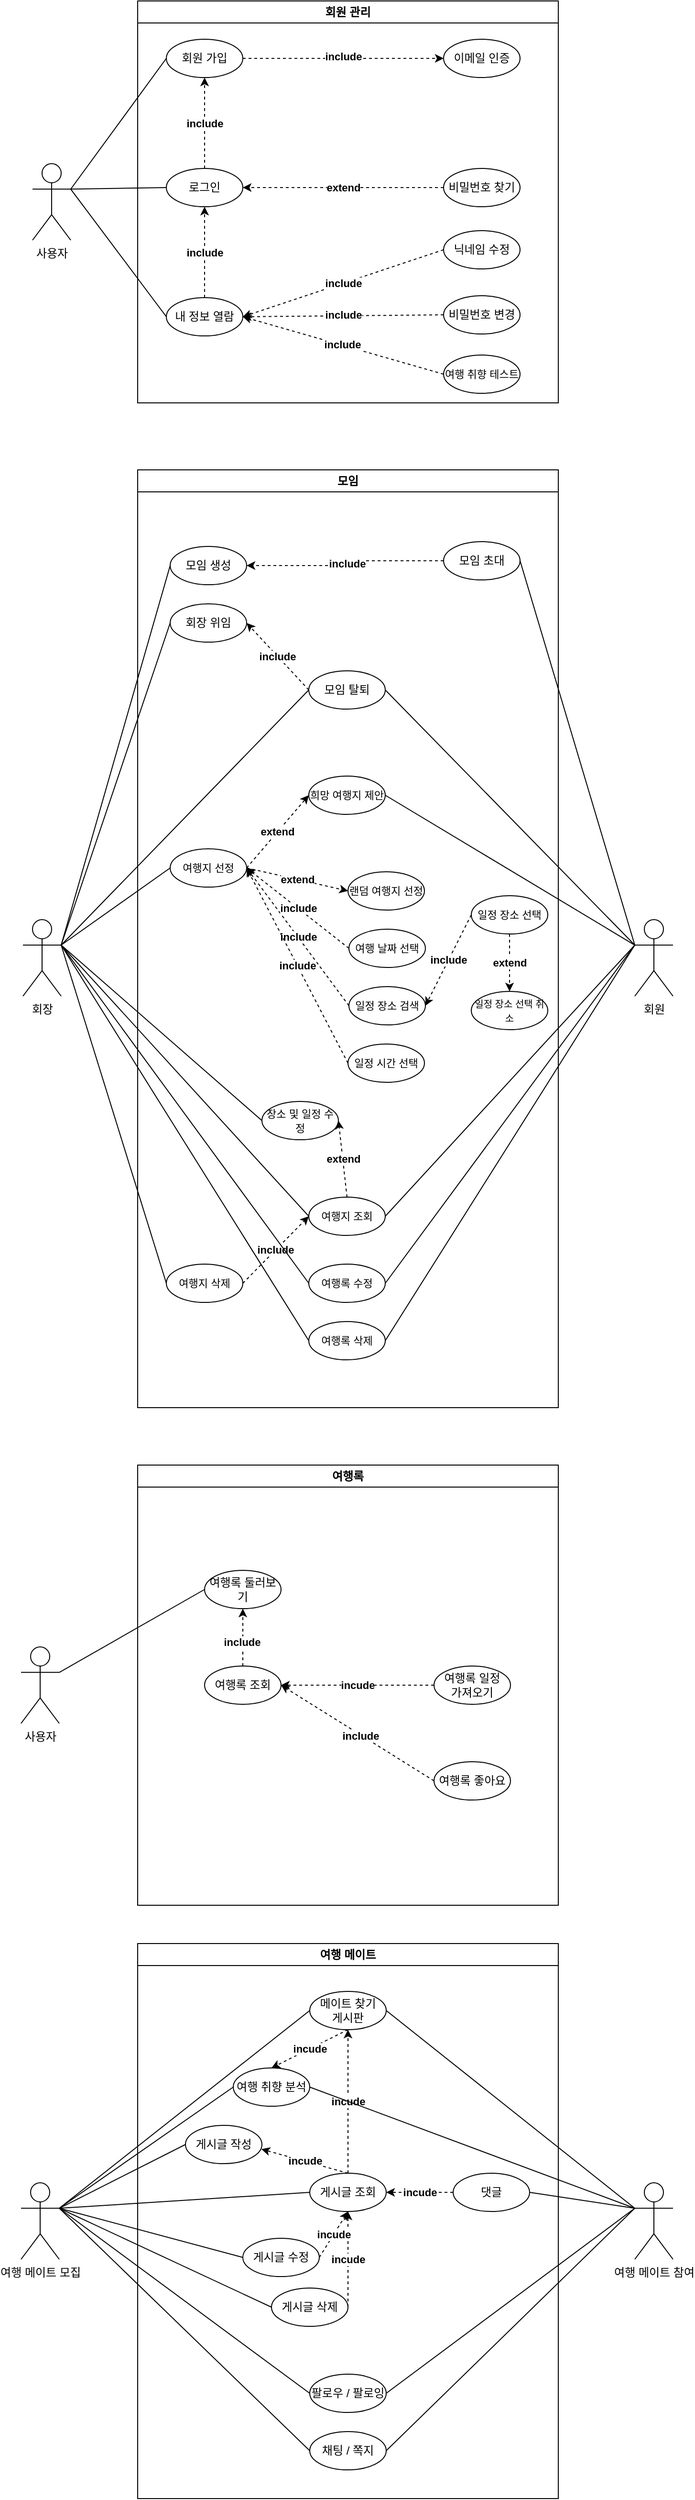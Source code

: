 <mxfile version="26.0.8">
  <diagram name="페이지-1" id="kUhNcxyiBijBxZDD_5Rj">
    <mxGraphModel dx="794" dy="445" grid="0" gridSize="10" guides="1" tooltips="1" connect="1" arrows="1" fold="1" page="1" pageScale="1" pageWidth="827" pageHeight="1169" math="0" shadow="0">
      <root>
        <mxCell id="0" />
        <mxCell id="1" parent="0" />
        <mxCell id="fEDJrpbhCHbC24auMyp_-1" value="사용자" style="shape=umlActor;verticalLabelPosition=bottom;verticalAlign=top;html=1;outlineConnect=0;" parent="1" vertex="1">
          <mxGeometry x="50" y="170" width="40" height="80" as="geometry" />
        </mxCell>
        <mxCell id="fEDJrpbhCHbC24auMyp_-4" value="회원 관리" style="swimlane;whiteSpace=wrap;html=1;" parent="1" vertex="1">
          <mxGeometry x="160" width="440" height="420" as="geometry">
            <mxRectangle x="150" y="80" width="140" height="30" as="alternateBounds" />
          </mxGeometry>
        </mxCell>
        <mxCell id="fEDJrpbhCHbC24auMyp_-18" style="edgeStyle=orthogonalEdgeStyle;rounded=0;orthogonalLoop=1;jettySize=auto;html=1;entryX=0;entryY=0.5;entryDx=0;entryDy=0;strokeColor=default;dashed=1;" parent="fEDJrpbhCHbC24auMyp_-4" source="fEDJrpbhCHbC24auMyp_-5" target="fEDJrpbhCHbC24auMyp_-17" edge="1">
          <mxGeometry relative="1" as="geometry" />
        </mxCell>
        <mxCell id="fEDJrpbhCHbC24auMyp_-45" value="&lt;b&gt;include&lt;/b&gt;" style="edgeLabel;html=1;align=center;verticalAlign=middle;resizable=0;points=[];" parent="fEDJrpbhCHbC24auMyp_-18" vertex="1" connectable="0">
          <mxGeometry x="0.002" y="2" relative="1" as="geometry">
            <mxPoint as="offset" />
          </mxGeometry>
        </mxCell>
        <mxCell id="fEDJrpbhCHbC24auMyp_-5" value="회원 가입" style="ellipse;whiteSpace=wrap;html=1;" parent="fEDJrpbhCHbC24auMyp_-4" vertex="1">
          <mxGeometry x="30" y="40" width="80" height="40" as="geometry" />
        </mxCell>
        <mxCell id="fEDJrpbhCHbC24auMyp_-24" value="&lt;b&gt;include&lt;/b&gt;" style="edgeStyle=orthogonalEdgeStyle;rounded=0;orthogonalLoop=1;jettySize=auto;html=1;entryX=0.5;entryY=1;entryDx=0;entryDy=0;dashed=1;" parent="fEDJrpbhCHbC24auMyp_-4" source="fEDJrpbhCHbC24auMyp_-6" target="fEDJrpbhCHbC24auMyp_-5" edge="1">
          <mxGeometry relative="1" as="geometry" />
        </mxCell>
        <mxCell id="fEDJrpbhCHbC24auMyp_-6" value="로그인" style="ellipse;whiteSpace=wrap;html=1;" parent="fEDJrpbhCHbC24auMyp_-4" vertex="1">
          <mxGeometry x="30" y="175" width="80" height="40" as="geometry" />
        </mxCell>
        <mxCell id="fEDJrpbhCHbC24auMyp_-23" value="&lt;b&gt;include&lt;/b&gt;" style="edgeStyle=orthogonalEdgeStyle;rounded=0;orthogonalLoop=1;jettySize=auto;html=1;entryX=0.5;entryY=1;entryDx=0;entryDy=0;dashed=1;" parent="fEDJrpbhCHbC24auMyp_-4" source="fEDJrpbhCHbC24auMyp_-10" target="fEDJrpbhCHbC24auMyp_-6" edge="1">
          <mxGeometry relative="1" as="geometry" />
        </mxCell>
        <mxCell id="fEDJrpbhCHbC24auMyp_-10" value="내 정보 열람" style="ellipse;whiteSpace=wrap;html=1;" parent="fEDJrpbhCHbC24auMyp_-4" vertex="1">
          <mxGeometry x="30" y="310" width="80" height="40" as="geometry" />
        </mxCell>
        <mxCell id="fEDJrpbhCHbC24auMyp_-11" value="닉네임 수정" style="ellipse;whiteSpace=wrap;html=1;" parent="fEDJrpbhCHbC24auMyp_-4" vertex="1">
          <mxGeometry x="320" y="240" width="80" height="40" as="geometry" />
        </mxCell>
        <mxCell id="fEDJrpbhCHbC24auMyp_-20" style="edgeStyle=orthogonalEdgeStyle;rounded=0;orthogonalLoop=1;jettySize=auto;html=1;entryX=1;entryY=0.5;entryDx=0;entryDy=0;dashed=1;" parent="fEDJrpbhCHbC24auMyp_-4" source="fEDJrpbhCHbC24auMyp_-12" target="fEDJrpbhCHbC24auMyp_-6" edge="1">
          <mxGeometry relative="1" as="geometry" />
        </mxCell>
        <mxCell id="fEDJrpbhCHbC24auMyp_-22" value="&lt;b&gt;extend&lt;/b&gt;" style="edgeLabel;html=1;align=center;verticalAlign=middle;resizable=0;points=[];" parent="fEDJrpbhCHbC24auMyp_-20" vertex="1" connectable="0">
          <mxGeometry x="-0.13" y="1" relative="1" as="geometry">
            <mxPoint x="-14" y="-1" as="offset" />
          </mxGeometry>
        </mxCell>
        <mxCell id="fEDJrpbhCHbC24auMyp_-12" value="비밀번호 찾기" style="ellipse;whiteSpace=wrap;html=1;" parent="fEDJrpbhCHbC24auMyp_-4" vertex="1">
          <mxGeometry x="320" y="175" width="80" height="40" as="geometry" />
        </mxCell>
        <mxCell id="fEDJrpbhCHbC24auMyp_-13" value="비밀번호 변경" style="ellipse;whiteSpace=wrap;html=1;" parent="fEDJrpbhCHbC24auMyp_-4" vertex="1">
          <mxGeometry x="320" y="308" width="80" height="40" as="geometry" />
        </mxCell>
        <mxCell id="fEDJrpbhCHbC24auMyp_-14" value="&lt;font style=&quot;font-size: 11px;&quot;&gt;여행 취향 테스트&lt;/font&gt;" style="ellipse;whiteSpace=wrap;html=1;" parent="fEDJrpbhCHbC24auMyp_-4" vertex="1">
          <mxGeometry x="320" y="370" width="80" height="40" as="geometry" />
        </mxCell>
        <mxCell id="fEDJrpbhCHbC24auMyp_-17" value="이메일 인증" style="ellipse;whiteSpace=wrap;html=1;" parent="fEDJrpbhCHbC24auMyp_-4" vertex="1">
          <mxGeometry x="320" y="40" width="80" height="40" as="geometry" />
        </mxCell>
        <mxCell id="fEDJrpbhCHbC24auMyp_-38" value="&lt;b&gt;include&lt;/b&gt;" style="endArrow=classic;html=1;rounded=0;exitX=0;exitY=0.5;exitDx=0;exitDy=0;entryX=1;entryY=0.5;entryDx=0;entryDy=0;dashed=1;" parent="fEDJrpbhCHbC24auMyp_-4" source="fEDJrpbhCHbC24auMyp_-11" target="fEDJrpbhCHbC24auMyp_-10" edge="1">
          <mxGeometry width="50" height="50" relative="1" as="geometry">
            <mxPoint x="140" y="280" as="sourcePoint" />
            <mxPoint x="190" y="230" as="targetPoint" />
          </mxGeometry>
        </mxCell>
        <mxCell id="fEDJrpbhCHbC24auMyp_-40" value="" style="endArrow=classic;html=1;rounded=0;exitX=0;exitY=0.5;exitDx=0;exitDy=0;dashed=1;entryX=1;entryY=0.5;entryDx=0;entryDy=0;" parent="fEDJrpbhCHbC24auMyp_-4" source="fEDJrpbhCHbC24auMyp_-14" target="fEDJrpbhCHbC24auMyp_-10" edge="1">
          <mxGeometry width="50" height="50" relative="1" as="geometry">
            <mxPoint x="340" y="338" as="sourcePoint" />
            <mxPoint x="120" y="330" as="targetPoint" />
          </mxGeometry>
        </mxCell>
        <mxCell id="fEDJrpbhCHbC24auMyp_-47" value="&lt;b&gt;include&lt;/b&gt;" style="edgeLabel;html=1;align=center;verticalAlign=middle;resizable=0;points=[];" parent="fEDJrpbhCHbC24auMyp_-40" vertex="1" connectable="0">
          <mxGeometry x="0.017" y="-1" relative="1" as="geometry">
            <mxPoint as="offset" />
          </mxGeometry>
        </mxCell>
        <mxCell id="fEDJrpbhCHbC24auMyp_-39" value="" style="endArrow=classic;html=1;rounded=0;exitX=0;exitY=0.5;exitDx=0;exitDy=0;dashed=1;entryX=1;entryY=0.5;entryDx=0;entryDy=0;" parent="fEDJrpbhCHbC24auMyp_-4" source="fEDJrpbhCHbC24auMyp_-13" target="fEDJrpbhCHbC24auMyp_-10" edge="1">
          <mxGeometry width="50" height="50" relative="1" as="geometry">
            <mxPoint x="150" y="280" as="sourcePoint" />
            <mxPoint x="120" y="330" as="targetPoint" />
          </mxGeometry>
        </mxCell>
        <mxCell id="fEDJrpbhCHbC24auMyp_-46" value="&lt;b&gt;include&lt;/b&gt;" style="edgeLabel;html=1;align=center;verticalAlign=middle;resizable=0;points=[];" parent="fEDJrpbhCHbC24auMyp_-39" vertex="1" connectable="0">
          <mxGeometry x="-0.002" y="-1" relative="1" as="geometry">
            <mxPoint as="offset" />
          </mxGeometry>
        </mxCell>
        <mxCell id="fEDJrpbhCHbC24auMyp_-31" value="" style="endArrow=none;html=1;rounded=0;exitX=1;exitY=0.333;exitDx=0;exitDy=0;exitPerimeter=0;entryX=0;entryY=0.5;entryDx=0;entryDy=0;" parent="1" source="fEDJrpbhCHbC24auMyp_-1" target="fEDJrpbhCHbC24auMyp_-5" edge="1">
          <mxGeometry width="50" height="50" relative="1" as="geometry">
            <mxPoint x="310" y="280" as="sourcePoint" />
            <mxPoint x="360" y="230" as="targetPoint" />
          </mxGeometry>
        </mxCell>
        <mxCell id="fEDJrpbhCHbC24auMyp_-32" value="" style="endArrow=none;html=1;rounded=0;exitX=1;exitY=0.333;exitDx=0;exitDy=0;exitPerimeter=0;entryX=0;entryY=0.5;entryDx=0;entryDy=0;" parent="1" source="fEDJrpbhCHbC24auMyp_-1" target="fEDJrpbhCHbC24auMyp_-6" edge="1">
          <mxGeometry width="50" height="50" relative="1" as="geometry">
            <mxPoint x="100" y="207" as="sourcePoint" />
            <mxPoint x="210" y="70" as="targetPoint" />
          </mxGeometry>
        </mxCell>
        <mxCell id="fEDJrpbhCHbC24auMyp_-33" value="" style="endArrow=none;html=1;rounded=0;exitX=1;exitY=0.333;exitDx=0;exitDy=0;exitPerimeter=0;entryX=0;entryY=0.5;entryDx=0;entryDy=0;" parent="1" source="fEDJrpbhCHbC24auMyp_-1" target="fEDJrpbhCHbC24auMyp_-10" edge="1">
          <mxGeometry width="50" height="50" relative="1" as="geometry">
            <mxPoint x="100" y="207" as="sourcePoint" />
            <mxPoint x="210" y="160" as="targetPoint" />
          </mxGeometry>
        </mxCell>
        <mxCell id="fEDJrpbhCHbC24auMyp_-65" value="회장" style="shape=umlActor;verticalLabelPosition=bottom;verticalAlign=top;html=1;outlineConnect=0;" parent="1" vertex="1">
          <mxGeometry x="40" y="960" width="40" height="80" as="geometry" />
        </mxCell>
        <mxCell id="fEDJrpbhCHbC24auMyp_-66" value="모임" style="swimlane;whiteSpace=wrap;html=1;" parent="1" vertex="1">
          <mxGeometry x="160" y="490" width="440" height="980" as="geometry">
            <mxRectangle x="150" y="80" width="140" height="30" as="alternateBounds" />
          </mxGeometry>
        </mxCell>
        <mxCell id="fEDJrpbhCHbC24auMyp_-69" value="모임 생성" style="ellipse;whiteSpace=wrap;html=1;" parent="fEDJrpbhCHbC24auMyp_-66" vertex="1">
          <mxGeometry x="34" y="80" width="80" height="40" as="geometry" />
        </mxCell>
        <mxCell id="fEDJrpbhCHbC24auMyp_-71" value="모임 탈퇴" style="ellipse;whiteSpace=wrap;html=1;" parent="fEDJrpbhCHbC24auMyp_-66" vertex="1">
          <mxGeometry x="179" y="210" width="80" height="40" as="geometry" />
        </mxCell>
        <mxCell id="fEDJrpbhCHbC24auMyp_-74" value="&lt;font style=&quot;font-size: 11px;&quot;&gt;희망 여행지 제안&lt;/font&gt;" style="ellipse;whiteSpace=wrap;html=1;" parent="fEDJrpbhCHbC24auMyp_-66" vertex="1">
          <mxGeometry x="179" y="320" width="80" height="40" as="geometry" />
        </mxCell>
        <mxCell id="fEDJrpbhCHbC24auMyp_-100" value="회장 위임" style="ellipse;whiteSpace=wrap;html=1;" parent="fEDJrpbhCHbC24auMyp_-66" vertex="1">
          <mxGeometry x="34" y="140" width="80" height="40" as="geometry" />
        </mxCell>
        <mxCell id="fEDJrpbhCHbC24auMyp_-103" value="&lt;b&gt;include&lt;/b&gt;" style="endArrow=classic;html=1;rounded=0;entryX=1;entryY=0.5;entryDx=0;entryDy=0;exitX=0;exitY=0.5;exitDx=0;exitDy=0;dashed=1;" parent="fEDJrpbhCHbC24auMyp_-66" source="fEDJrpbhCHbC24auMyp_-71" target="fEDJrpbhCHbC24auMyp_-100" edge="1">
          <mxGeometry width="50" height="50" relative="1" as="geometry">
            <mxPoint x="194" y="230" as="sourcePoint" />
            <mxPoint x="184" y="180" as="targetPoint" />
          </mxGeometry>
        </mxCell>
        <mxCell id="fEDJrpbhCHbC24auMyp_-120" value="&lt;font style=&quot;font-size: 11px;&quot;&gt;여행지 선정&lt;/font&gt;" style="ellipse;whiteSpace=wrap;html=1;" parent="fEDJrpbhCHbC24auMyp_-66" vertex="1">
          <mxGeometry x="34" y="396" width="80" height="40" as="geometry" />
        </mxCell>
        <mxCell id="fEDJrpbhCHbC24auMyp_-121" value="&lt;b&gt;extend&lt;/b&gt;" style="endArrow=classic;html=1;rounded=0;entryX=0;entryY=0.5;entryDx=0;entryDy=0;exitX=1;exitY=0.5;exitDx=0;exitDy=0;dashed=1;" parent="fEDJrpbhCHbC24auMyp_-66" source="fEDJrpbhCHbC24auMyp_-120" target="fEDJrpbhCHbC24auMyp_-74" edge="1">
          <mxGeometry width="50" height="50" relative="1" as="geometry">
            <mxPoint x="189" y="236" as="sourcePoint" />
            <mxPoint x="124" y="166" as="targetPoint" />
          </mxGeometry>
        </mxCell>
        <mxCell id="fEDJrpbhCHbC24auMyp_-123" value="&lt;span style=&quot;font-size: 11px;&quot;&gt;랜덤 여행지 선정&lt;/span&gt;" style="ellipse;whiteSpace=wrap;html=1;" parent="fEDJrpbhCHbC24auMyp_-66" vertex="1">
          <mxGeometry x="220" y="420" width="80" height="40" as="geometry" />
        </mxCell>
        <mxCell id="fEDJrpbhCHbC24auMyp_-124" value="&lt;b&gt;extend&lt;/b&gt;" style="endArrow=classic;html=1;rounded=0;entryX=0;entryY=0.5;entryDx=0;entryDy=0;exitX=1;exitY=0.5;exitDx=0;exitDy=0;dashed=1;" parent="fEDJrpbhCHbC24auMyp_-66" source="fEDJrpbhCHbC24auMyp_-120" target="fEDJrpbhCHbC24auMyp_-123" edge="1">
          <mxGeometry width="50" height="50" relative="1" as="geometry">
            <mxPoint x="124" y="426" as="sourcePoint" />
            <mxPoint x="189" y="366" as="targetPoint" />
          </mxGeometry>
        </mxCell>
        <mxCell id="fEDJrpbhCHbC24auMyp_-126" value="&lt;font style=&quot;font-size: 11px;&quot;&gt;여행 날짜 선택&lt;/font&gt;" style="ellipse;whiteSpace=wrap;html=1;" parent="fEDJrpbhCHbC24auMyp_-66" vertex="1">
          <mxGeometry x="221" y="480" width="80" height="40" as="geometry" />
        </mxCell>
        <mxCell id="fEDJrpbhCHbC24auMyp_-127" value="&lt;span style=&quot;font-size: 11px;&quot;&gt;일정 장소 선택&lt;/span&gt;" style="ellipse;whiteSpace=wrap;html=1;" parent="fEDJrpbhCHbC24auMyp_-66" vertex="1">
          <mxGeometry x="349" y="445" width="80" height="40" as="geometry" />
        </mxCell>
        <mxCell id="fEDJrpbhCHbC24auMyp_-128" value="&lt;span style=&quot;font-size: 11px;&quot;&gt;일정 장소 검색&lt;/span&gt;" style="ellipse;whiteSpace=wrap;html=1;" parent="fEDJrpbhCHbC24auMyp_-66" vertex="1">
          <mxGeometry x="221" y="540" width="80" height="40" as="geometry" />
        </mxCell>
        <mxCell id="fEDJrpbhCHbC24auMyp_-129" value="&lt;font style=&quot;font-size: 10px;&quot;&gt;일정 장소 선택 취소&lt;/font&gt;" style="ellipse;whiteSpace=wrap;html=1;" parent="fEDJrpbhCHbC24auMyp_-66" vertex="1">
          <mxGeometry x="349" y="545" width="80" height="40" as="geometry" />
        </mxCell>
        <mxCell id="fEDJrpbhCHbC24auMyp_-134" value="&lt;b&gt;include&lt;/b&gt;" style="endArrow=classic;html=1;rounded=0;exitX=0;exitY=0.5;exitDx=0;exitDy=0;dashed=1;entryX=1;entryY=0.5;entryDx=0;entryDy=0;" parent="fEDJrpbhCHbC24auMyp_-66" source="fEDJrpbhCHbC24auMyp_-128" target="fEDJrpbhCHbC24auMyp_-120" edge="1">
          <mxGeometry width="50" height="50" relative="1" as="geometry">
            <mxPoint x="231" y="510" as="sourcePoint" />
            <mxPoint x="130" y="430" as="targetPoint" />
          </mxGeometry>
        </mxCell>
        <mxCell id="fEDJrpbhCHbC24auMyp_-133" value="&lt;b&gt;include&lt;/b&gt;" style="endArrow=classic;html=1;rounded=0;exitX=0;exitY=0.5;exitDx=0;exitDy=0;dashed=1;entryX=1;entryY=0.5;entryDx=0;entryDy=0;" parent="fEDJrpbhCHbC24auMyp_-66" source="fEDJrpbhCHbC24auMyp_-126" target="fEDJrpbhCHbC24auMyp_-120" edge="1">
          <mxGeometry width="50" height="50" relative="1" as="geometry">
            <mxPoint x="189" y="240" as="sourcePoint" />
            <mxPoint x="120" y="420" as="targetPoint" />
          </mxGeometry>
        </mxCell>
        <mxCell id="fEDJrpbhCHbC24auMyp_-135" value="&lt;b&gt;include&lt;/b&gt;" style="endArrow=classic;html=1;rounded=0;exitX=0;exitY=0.5;exitDx=0;exitDy=0;dashed=1;entryX=1;entryY=0.5;entryDx=0;entryDy=0;" parent="fEDJrpbhCHbC24auMyp_-66" source="fEDJrpbhCHbC24auMyp_-127" target="fEDJrpbhCHbC24auMyp_-128" edge="1">
          <mxGeometry width="50" height="50" relative="1" as="geometry">
            <mxPoint x="231" y="510" as="sourcePoint" />
            <mxPoint x="124" y="426" as="targetPoint" />
          </mxGeometry>
        </mxCell>
        <mxCell id="fEDJrpbhCHbC24auMyp_-136" value="&lt;b&gt;extend&lt;/b&gt;" style="endArrow=classic;html=1;rounded=0;entryX=0.5;entryY=0;entryDx=0;entryDy=0;exitX=0.5;exitY=1;exitDx=0;exitDy=0;dashed=1;" parent="fEDJrpbhCHbC24auMyp_-66" source="fEDJrpbhCHbC24auMyp_-127" target="fEDJrpbhCHbC24auMyp_-129" edge="1">
          <mxGeometry width="50" height="50" relative="1" as="geometry">
            <mxPoint x="124" y="426" as="sourcePoint" />
            <mxPoint x="189" y="350" as="targetPoint" />
          </mxGeometry>
        </mxCell>
        <mxCell id="fEDJrpbhCHbC24auMyp_-137" value="&lt;span style=&quot;font-size: 11px;&quot;&gt;일정 시간 선택&lt;/span&gt;" style="ellipse;whiteSpace=wrap;html=1;" parent="fEDJrpbhCHbC24auMyp_-66" vertex="1">
          <mxGeometry x="220" y="600" width="80" height="40" as="geometry" />
        </mxCell>
        <mxCell id="fEDJrpbhCHbC24auMyp_-139" value="&lt;b&gt;include&lt;/b&gt;" style="endArrow=classic;html=1;rounded=0;exitX=0;exitY=0.5;exitDx=0;exitDy=0;dashed=1;entryX=1;entryY=0.5;entryDx=0;entryDy=0;" parent="fEDJrpbhCHbC24auMyp_-66" source="fEDJrpbhCHbC24auMyp_-137" target="fEDJrpbhCHbC24auMyp_-120" edge="1">
          <mxGeometry width="50" height="50" relative="1" as="geometry">
            <mxPoint x="231" y="570" as="sourcePoint" />
            <mxPoint x="124" y="426" as="targetPoint" />
          </mxGeometry>
        </mxCell>
        <mxCell id="fEDJrpbhCHbC24auMyp_-140" value="&lt;font style=&quot;font-size: 11px;&quot;&gt;여행지 조회&lt;/font&gt;" style="ellipse;whiteSpace=wrap;html=1;" parent="fEDJrpbhCHbC24auMyp_-66" vertex="1">
          <mxGeometry x="179" y="760" width="80" height="40" as="geometry" />
        </mxCell>
        <mxCell id="fEDJrpbhCHbC24auMyp_-143" value="&lt;font style=&quot;font-size: 11px;&quot;&gt;장소 및 일정 수정&lt;/font&gt;" style="ellipse;whiteSpace=wrap;html=1;" parent="fEDJrpbhCHbC24auMyp_-66" vertex="1">
          <mxGeometry x="130" y="660" width="80" height="40" as="geometry" />
        </mxCell>
        <mxCell id="fEDJrpbhCHbC24auMyp_-144" value="&lt;b&gt;extend&lt;/b&gt;" style="endArrow=classic;html=1;rounded=0;entryX=1;entryY=0.5;entryDx=0;entryDy=0;exitX=0.5;exitY=0;exitDx=0;exitDy=0;dashed=1;" parent="fEDJrpbhCHbC24auMyp_-66" source="fEDJrpbhCHbC24auMyp_-140" target="fEDJrpbhCHbC24auMyp_-143" edge="1">
          <mxGeometry x="-0.003" width="50" height="50" relative="1" as="geometry">
            <mxPoint x="180" y="800" as="sourcePoint" />
            <mxPoint x="180" y="860" as="targetPoint" />
            <mxPoint as="offset" />
          </mxGeometry>
        </mxCell>
        <mxCell id="fEDJrpbhCHbC24auMyp_-146" value="&lt;font style=&quot;font-size: 11px;&quot;&gt;여행록 수정&lt;/font&gt;" style="ellipse;whiteSpace=wrap;html=1;" parent="fEDJrpbhCHbC24auMyp_-66" vertex="1">
          <mxGeometry x="179" y="830" width="80" height="40" as="geometry" />
        </mxCell>
        <mxCell id="fEDJrpbhCHbC24auMyp_-147" value="&lt;font style=&quot;font-size: 11px;&quot;&gt;여행록 삭제&lt;/font&gt;" style="ellipse;whiteSpace=wrap;html=1;" parent="fEDJrpbhCHbC24auMyp_-66" vertex="1">
          <mxGeometry x="179" y="890" width="80" height="40" as="geometry" />
        </mxCell>
        <mxCell id="fEDJrpbhCHbC24auMyp_-152" value="&lt;font style=&quot;font-size: 11px;&quot;&gt;여행지 삭제&lt;/font&gt;" style="ellipse;whiteSpace=wrap;html=1;" parent="fEDJrpbhCHbC24auMyp_-66" vertex="1">
          <mxGeometry x="30" y="830" width="80" height="40" as="geometry" />
        </mxCell>
        <mxCell id="fEDJrpbhCHbC24auMyp_-154" value="&lt;b&gt;include&lt;/b&gt;" style="endArrow=classic;html=1;rounded=0;entryX=0;entryY=0.5;entryDx=0;entryDy=0;exitX=1;exitY=0.5;exitDx=0;exitDy=0;dashed=1;" parent="fEDJrpbhCHbC24auMyp_-66" source="fEDJrpbhCHbC24auMyp_-152" target="fEDJrpbhCHbC24auMyp_-140" edge="1">
          <mxGeometry x="-0.003" width="50" height="50" relative="1" as="geometry">
            <mxPoint x="229" y="770" as="sourcePoint" />
            <mxPoint x="220" y="690" as="targetPoint" />
            <mxPoint as="offset" />
          </mxGeometry>
        </mxCell>
        <mxCell id="fEDJrpbhCHbC24auMyp_-80" value="모임 초대" style="ellipse;whiteSpace=wrap;html=1;" parent="fEDJrpbhCHbC24auMyp_-66" vertex="1">
          <mxGeometry x="320" y="75" width="80" height="40" as="geometry" />
        </mxCell>
        <mxCell id="fEDJrpbhCHbC24auMyp_-67" style="edgeStyle=orthogonalEdgeStyle;rounded=0;orthogonalLoop=1;jettySize=auto;html=1;strokeColor=default;dashed=1;exitX=0;exitY=0.5;exitDx=0;exitDy=0;entryX=1;entryY=0.5;entryDx=0;entryDy=0;" parent="fEDJrpbhCHbC24auMyp_-66" source="fEDJrpbhCHbC24auMyp_-80" target="fEDJrpbhCHbC24auMyp_-69" edge="1">
          <mxGeometry relative="1" as="geometry">
            <mxPoint x="214" y="170" as="targetPoint" />
          </mxGeometry>
        </mxCell>
        <mxCell id="fEDJrpbhCHbC24auMyp_-68" value="&lt;b&gt;include&lt;/b&gt;" style="edgeLabel;html=1;align=center;verticalAlign=middle;resizable=0;points=[];" parent="fEDJrpbhCHbC24auMyp_-67" vertex="1" connectable="0">
          <mxGeometry x="0.002" y="2" relative="1" as="geometry">
            <mxPoint as="offset" />
          </mxGeometry>
        </mxCell>
        <mxCell id="fEDJrpbhCHbC24auMyp_-82" value="" style="endArrow=none;html=1;rounded=0;exitX=1;exitY=0.333;exitDx=0;exitDy=0;exitPerimeter=0;entryX=0;entryY=0.5;entryDx=0;entryDy=0;" parent="1" source="fEDJrpbhCHbC24auMyp_-65" target="fEDJrpbhCHbC24auMyp_-69" edge="1">
          <mxGeometry width="50" height="50" relative="1" as="geometry">
            <mxPoint x="310" y="770" as="sourcePoint" />
            <mxPoint x="360" y="720" as="targetPoint" />
          </mxGeometry>
        </mxCell>
        <mxCell id="fEDJrpbhCHbC24auMyp_-83" value="" style="endArrow=none;html=1;rounded=0;exitX=1;exitY=0.333;exitDx=0;exitDy=0;exitPerimeter=0;entryX=0;entryY=0.5;entryDx=0;entryDy=0;" parent="1" source="fEDJrpbhCHbC24auMyp_-65" target="fEDJrpbhCHbC24auMyp_-71" edge="1">
          <mxGeometry width="50" height="50" relative="1" as="geometry">
            <mxPoint x="100" y="697" as="sourcePoint" />
            <mxPoint x="210" y="560" as="targetPoint" />
          </mxGeometry>
        </mxCell>
        <mxCell id="fEDJrpbhCHbC24auMyp_-92" value="회원" style="shape=umlActor;verticalLabelPosition=bottom;verticalAlign=top;html=1;outlineConnect=0;" parent="1" vertex="1">
          <mxGeometry x="680" y="960" width="40" height="80" as="geometry" />
        </mxCell>
        <mxCell id="fEDJrpbhCHbC24auMyp_-95" value="" style="endArrow=none;html=1;rounded=0;exitX=0;exitY=0.333;exitDx=0;exitDy=0;exitPerimeter=0;entryX=1;entryY=0.5;entryDx=0;entryDy=0;" parent="1" source="fEDJrpbhCHbC24auMyp_-92" target="fEDJrpbhCHbC24auMyp_-80" edge="1">
          <mxGeometry width="50" height="50" relative="1" as="geometry">
            <mxPoint x="100" y="697" as="sourcePoint" />
            <mxPoint x="210" y="560" as="targetPoint" />
          </mxGeometry>
        </mxCell>
        <mxCell id="fEDJrpbhCHbC24auMyp_-99" value="" style="endArrow=none;html=1;rounded=0;entryX=1;entryY=0.5;entryDx=0;entryDy=0;exitX=0;exitY=0.333;exitDx=0;exitDy=0;exitPerimeter=0;" parent="1" source="fEDJrpbhCHbC24auMyp_-92" target="fEDJrpbhCHbC24auMyp_-71" edge="1">
          <mxGeometry width="50" height="50" relative="1" as="geometry">
            <mxPoint x="660" y="680" as="sourcePoint" />
            <mxPoint x="430" y="630" as="targetPoint" />
          </mxGeometry>
        </mxCell>
        <mxCell id="fEDJrpbhCHbC24auMyp_-117" value="" style="endArrow=none;html=1;rounded=0;entryX=0;entryY=0.5;entryDx=0;entryDy=0;exitX=1;exitY=0.333;exitDx=0;exitDy=0;exitPerimeter=0;" parent="1" source="fEDJrpbhCHbC24auMyp_-65" target="fEDJrpbhCHbC24auMyp_-100" edge="1">
          <mxGeometry width="50" height="50" relative="1" as="geometry">
            <mxPoint x="90" y="690" as="sourcePoint" />
            <mxPoint x="355" y="690" as="targetPoint" />
          </mxGeometry>
        </mxCell>
        <mxCell id="fEDJrpbhCHbC24auMyp_-118" value="" style="endArrow=none;html=1;rounded=0;entryX=1;entryY=0.5;entryDx=0;entryDy=0;exitX=0;exitY=0.333;exitDx=0;exitDy=0;exitPerimeter=0;" parent="1" source="fEDJrpbhCHbC24auMyp_-92" target="fEDJrpbhCHbC24auMyp_-74" edge="1">
          <mxGeometry width="50" height="50" relative="1" as="geometry">
            <mxPoint x="660" y="680" as="sourcePoint" />
            <mxPoint x="435" y="690" as="targetPoint" />
          </mxGeometry>
        </mxCell>
        <mxCell id="fEDJrpbhCHbC24auMyp_-125" value="" style="endArrow=none;html=1;rounded=0;exitX=1;exitY=0.333;exitDx=0;exitDy=0;exitPerimeter=0;entryX=0;entryY=0.5;entryDx=0;entryDy=0;" parent="1" source="fEDJrpbhCHbC24auMyp_-65" target="fEDJrpbhCHbC24auMyp_-120" edge="1">
          <mxGeometry width="50" height="50" relative="1" as="geometry">
            <mxPoint x="90" y="917" as="sourcePoint" />
            <mxPoint x="349" y="730" as="targetPoint" />
          </mxGeometry>
        </mxCell>
        <mxCell id="fEDJrpbhCHbC24auMyp_-141" value="" style="endArrow=none;html=1;rounded=0;exitX=1;exitY=0.333;exitDx=0;exitDy=0;exitPerimeter=0;entryX=0;entryY=0.5;entryDx=0;entryDy=0;" parent="1" source="fEDJrpbhCHbC24auMyp_-65" target="fEDJrpbhCHbC24auMyp_-140" edge="1">
          <mxGeometry width="50" height="50" relative="1" as="geometry">
            <mxPoint x="90" y="917" as="sourcePoint" />
            <mxPoint x="204" y="916" as="targetPoint" />
          </mxGeometry>
        </mxCell>
        <mxCell id="fEDJrpbhCHbC24auMyp_-142" value="" style="endArrow=none;html=1;rounded=0;exitX=0;exitY=0.333;exitDx=0;exitDy=0;exitPerimeter=0;entryX=1;entryY=0.5;entryDx=0;entryDy=0;" parent="1" source="fEDJrpbhCHbC24auMyp_-92" target="fEDJrpbhCHbC24auMyp_-140" edge="1">
          <mxGeometry width="50" height="50" relative="1" as="geometry">
            <mxPoint x="90" y="974" as="sourcePoint" />
            <mxPoint x="350" y="1260" as="targetPoint" />
          </mxGeometry>
        </mxCell>
        <mxCell id="fEDJrpbhCHbC24auMyp_-145" value="" style="endArrow=none;html=1;rounded=0;exitX=1;exitY=0.333;exitDx=0;exitDy=0;exitPerimeter=0;entryX=0;entryY=0.5;entryDx=0;entryDy=0;" parent="1" source="fEDJrpbhCHbC24auMyp_-65" target="fEDJrpbhCHbC24auMyp_-143" edge="1">
          <mxGeometry width="50" height="50" relative="1" as="geometry">
            <mxPoint x="90" y="997" as="sourcePoint" />
            <mxPoint x="350" y="1260" as="targetPoint" />
          </mxGeometry>
        </mxCell>
        <mxCell id="fEDJrpbhCHbC24auMyp_-148" value="" style="endArrow=none;html=1;rounded=0;entryX=1;entryY=0.5;entryDx=0;entryDy=0;exitX=0;exitY=0.333;exitDx=0;exitDy=0;exitPerimeter=0;" parent="1" source="fEDJrpbhCHbC24auMyp_-92" target="fEDJrpbhCHbC24auMyp_-146" edge="1">
          <mxGeometry width="50" height="50" relative="1" as="geometry">
            <mxPoint x="670" y="1010" as="sourcePoint" />
            <mxPoint x="429" y="1280" as="targetPoint" />
          </mxGeometry>
        </mxCell>
        <mxCell id="fEDJrpbhCHbC24auMyp_-149" value="" style="endArrow=none;html=1;rounded=0;entryX=1;entryY=0.5;entryDx=0;entryDy=0;exitX=0;exitY=0.333;exitDx=0;exitDy=0;exitPerimeter=0;" parent="1" source="fEDJrpbhCHbC24auMyp_-92" target="fEDJrpbhCHbC24auMyp_-147" edge="1">
          <mxGeometry width="50" height="50" relative="1" as="geometry">
            <mxPoint x="680" y="990" as="sourcePoint" />
            <mxPoint x="429" y="1350" as="targetPoint" />
          </mxGeometry>
        </mxCell>
        <mxCell id="fEDJrpbhCHbC24auMyp_-150" value="" style="endArrow=none;html=1;rounded=0;exitX=1;exitY=0.333;exitDx=0;exitDy=0;exitPerimeter=0;entryX=0;entryY=0.5;entryDx=0;entryDy=0;" parent="1" source="fEDJrpbhCHbC24auMyp_-65" target="fEDJrpbhCHbC24auMyp_-146" edge="1">
          <mxGeometry width="50" height="50" relative="1" as="geometry">
            <mxPoint x="90" y="997" as="sourcePoint" />
            <mxPoint x="349" y="1280" as="targetPoint" />
          </mxGeometry>
        </mxCell>
        <mxCell id="fEDJrpbhCHbC24auMyp_-151" value="" style="endArrow=none;html=1;rounded=0;exitX=1;exitY=0.333;exitDx=0;exitDy=0;exitPerimeter=0;entryX=0;entryY=0.5;entryDx=0;entryDy=0;" parent="1" source="fEDJrpbhCHbC24auMyp_-65" target="fEDJrpbhCHbC24auMyp_-147" edge="1">
          <mxGeometry width="50" height="50" relative="1" as="geometry">
            <mxPoint x="90" y="997" as="sourcePoint" />
            <mxPoint x="349" y="1350" as="targetPoint" />
          </mxGeometry>
        </mxCell>
        <mxCell id="fEDJrpbhCHbC24auMyp_-153" value="" style="endArrow=none;html=1;rounded=0;entryX=0;entryY=0.5;entryDx=0;entryDy=0;exitX=1;exitY=0.333;exitDx=0;exitDy=0;exitPerimeter=0;" parent="1" source="fEDJrpbhCHbC24auMyp_-65" target="fEDJrpbhCHbC24auMyp_-152" edge="1">
          <mxGeometry width="50" height="50" relative="1" as="geometry">
            <mxPoint x="90" y="990" as="sourcePoint" />
            <mxPoint x="349" y="1410" as="targetPoint" />
          </mxGeometry>
        </mxCell>
        <mxCell id="fEDJrpbhCHbC24auMyp_-185" value="사용자" style="shape=umlActor;verticalLabelPosition=bottom;verticalAlign=top;html=1;outlineConnect=0;" parent="1" vertex="1">
          <mxGeometry x="38" y="1720" width="40" height="80" as="geometry" />
        </mxCell>
        <mxCell id="fEDJrpbhCHbC24auMyp_-186" value="여행록" style="swimlane;whiteSpace=wrap;html=1;" parent="1" vertex="1">
          <mxGeometry x="160" y="1530" width="440" height="460" as="geometry">
            <mxRectangle x="150" y="80" width="140" height="30" as="alternateBounds" />
          </mxGeometry>
        </mxCell>
        <mxCell id="fEDJrpbhCHbC24auMyp_-189" value="여행록 둘러보기" style="ellipse;whiteSpace=wrap;html=1;" parent="fEDJrpbhCHbC24auMyp_-186" vertex="1">
          <mxGeometry x="70" y="110" width="80" height="40" as="geometry" />
        </mxCell>
        <mxCell id="fEDJrpbhCHbC24auMyp_-192" value="여행록 조회" style="ellipse;whiteSpace=wrap;html=1;" parent="fEDJrpbhCHbC24auMyp_-186" vertex="1">
          <mxGeometry x="70" y="210" width="80" height="40" as="geometry" />
        </mxCell>
        <mxCell id="fEDJrpbhCHbC24auMyp_-234" value="여행록 일정&lt;div&gt;가져오기&lt;/div&gt;" style="ellipse;whiteSpace=wrap;html=1;" parent="fEDJrpbhCHbC24auMyp_-186" vertex="1">
          <mxGeometry x="310" y="210" width="80" height="40" as="geometry" />
        </mxCell>
        <mxCell id="fEDJrpbhCHbC24auMyp_-235" value="여행록 좋아요" style="ellipse;whiteSpace=wrap;html=1;" parent="fEDJrpbhCHbC24auMyp_-186" vertex="1">
          <mxGeometry x="310" y="310" width="80" height="40" as="geometry" />
        </mxCell>
        <mxCell id="fEDJrpbhCHbC24auMyp_-237" value="" style="endArrow=classic;html=1;rounded=0;exitX=0.5;exitY=0;exitDx=0;exitDy=0;entryX=0.5;entryY=1;entryDx=0;entryDy=0;dashed=1;" parent="fEDJrpbhCHbC24auMyp_-186" source="fEDJrpbhCHbC24auMyp_-192" target="fEDJrpbhCHbC24auMyp_-189" edge="1">
          <mxGeometry width="50" height="50" relative="1" as="geometry">
            <mxPoint x="150" y="110" as="sourcePoint" />
            <mxPoint x="200" y="60" as="targetPoint" />
          </mxGeometry>
        </mxCell>
        <mxCell id="fEDJrpbhCHbC24auMyp_-240" value="&lt;b&gt;include&lt;/b&gt;" style="edgeLabel;html=1;align=center;verticalAlign=middle;resizable=0;points=[];" parent="fEDJrpbhCHbC24auMyp_-237" vertex="1" connectable="0">
          <mxGeometry x="-0.159" y="1" relative="1" as="geometry">
            <mxPoint as="offset" />
          </mxGeometry>
        </mxCell>
        <mxCell id="fEDJrpbhCHbC24auMyp_-238" value="&lt;b&gt;incude&lt;/b&gt;" style="endArrow=classic;html=1;rounded=0;exitX=0;exitY=0.5;exitDx=0;exitDy=0;entryX=1;entryY=0.5;entryDx=0;entryDy=0;dashed=1;" parent="fEDJrpbhCHbC24auMyp_-186" source="fEDJrpbhCHbC24auMyp_-234" target="fEDJrpbhCHbC24auMyp_-192" edge="1">
          <mxGeometry width="50" height="50" relative="1" as="geometry">
            <mxPoint x="120" y="220" as="sourcePoint" />
            <mxPoint x="120" y="160" as="targetPoint" />
            <mxPoint as="offset" />
          </mxGeometry>
        </mxCell>
        <mxCell id="fEDJrpbhCHbC24auMyp_-239" value="" style="endArrow=classic;html=1;rounded=0;exitX=0;exitY=0.5;exitDx=0;exitDy=0;entryX=1;entryY=0.5;entryDx=0;entryDy=0;dashed=1;" parent="fEDJrpbhCHbC24auMyp_-186" source="fEDJrpbhCHbC24auMyp_-235" target="fEDJrpbhCHbC24auMyp_-192" edge="1">
          <mxGeometry width="50" height="50" relative="1" as="geometry">
            <mxPoint x="320" y="240" as="sourcePoint" />
            <mxPoint x="160" y="240" as="targetPoint" />
          </mxGeometry>
        </mxCell>
        <mxCell id="fEDJrpbhCHbC24auMyp_-241" value="&lt;b&gt;include&lt;/b&gt;" style="edgeLabel;html=1;align=center;verticalAlign=middle;resizable=0;points=[];" parent="fEDJrpbhCHbC24auMyp_-239" vertex="1" connectable="0">
          <mxGeometry x="-0.036" y="1" relative="1" as="geometry">
            <mxPoint as="offset" />
          </mxGeometry>
        </mxCell>
        <mxCell id="fEDJrpbhCHbC24auMyp_-216" value="" style="endArrow=none;html=1;rounded=0;exitX=1;exitY=0.333;exitDx=0;exitDy=0;exitPerimeter=0;entryX=0;entryY=0.5;entryDx=0;entryDy=0;" parent="1" source="fEDJrpbhCHbC24auMyp_-185" target="fEDJrpbhCHbC24auMyp_-189" edge="1">
          <mxGeometry width="50" height="50" relative="1" as="geometry">
            <mxPoint x="310" y="1810" as="sourcePoint" />
            <mxPoint x="360" y="1760" as="targetPoint" />
          </mxGeometry>
        </mxCell>
        <mxCell id="fEDJrpbhCHbC24auMyp_-255" value="여행 메이트 모집" style="shape=umlActor;verticalLabelPosition=bottom;verticalAlign=top;html=1;outlineConnect=0;" parent="1" vertex="1">
          <mxGeometry x="38" y="2280" width="40" height="80" as="geometry" />
        </mxCell>
        <mxCell id="fEDJrpbhCHbC24auMyp_-256" value="여행 메이트" style="swimlane;whiteSpace=wrap;html=1;" parent="1" vertex="1">
          <mxGeometry x="160" y="2030" width="440" height="580" as="geometry">
            <mxRectangle x="150" y="80" width="140" height="30" as="alternateBounds" />
          </mxGeometry>
        </mxCell>
        <mxCell id="fEDJrpbhCHbC24auMyp_-257" value="메이트 찾기&lt;div&gt;게시판&lt;/div&gt;" style="ellipse;whiteSpace=wrap;html=1;" parent="fEDJrpbhCHbC24auMyp_-256" vertex="1">
          <mxGeometry x="180" y="50" width="80" height="40" as="geometry" />
        </mxCell>
        <mxCell id="fEDJrpbhCHbC24auMyp_-258" value="여행 취향 분석" style="ellipse;whiteSpace=wrap;html=1;" parent="fEDJrpbhCHbC24auMyp_-256" vertex="1">
          <mxGeometry x="100" y="130" width="80" height="40" as="geometry" />
        </mxCell>
        <mxCell id="fEDJrpbhCHbC24auMyp_-264" value="&lt;b&gt;incude&lt;/b&gt;" style="endArrow=classic;html=1;rounded=0;exitX=0.5;exitY=0;exitDx=0;exitDy=0;entryX=0.5;entryY=1;entryDx=0;entryDy=0;dashed=1;" parent="fEDJrpbhCHbC24auMyp_-256" source="fEDJrpbhCHbC24auMyp_-260" target="fEDJrpbhCHbC24auMyp_-257" edge="1">
          <mxGeometry width="50" height="50" relative="1" as="geometry">
            <mxPoint x="120" y="220" as="sourcePoint" />
            <mxPoint x="120" y="160" as="targetPoint" />
            <mxPoint as="offset" />
          </mxGeometry>
        </mxCell>
        <mxCell id="fEDJrpbhCHbC24auMyp_-270" value="&lt;b&gt;incude&lt;/b&gt;" style="endArrow=classic;html=1;rounded=0;exitX=0.5;exitY=1;exitDx=0;exitDy=0;entryX=0.5;entryY=0;entryDx=0;entryDy=0;dashed=1;" parent="fEDJrpbhCHbC24auMyp_-256" source="fEDJrpbhCHbC24auMyp_-257" target="fEDJrpbhCHbC24auMyp_-258" edge="1">
          <mxGeometry width="50" height="50" relative="1" as="geometry">
            <mxPoint x="300" y="210" as="sourcePoint" />
            <mxPoint x="210" y="160" as="targetPoint" />
            <mxPoint as="offset" />
          </mxGeometry>
        </mxCell>
        <mxCell id="fEDJrpbhCHbC24auMyp_-274" value="&lt;b&gt;incude&lt;/b&gt;" style="endArrow=classic;html=1;rounded=0;exitX=1;exitY=0.5;exitDx=0;exitDy=0;entryX=0.5;entryY=1;entryDx=0;entryDy=0;dashed=1;" parent="fEDJrpbhCHbC24auMyp_-256" source="fEDJrpbhCHbC24auMyp_-261" target="fEDJrpbhCHbC24auMyp_-260" edge="1">
          <mxGeometry width="50" height="50" relative="1" as="geometry">
            <mxPoint x="190" y="290" as="sourcePoint" />
            <mxPoint x="230" y="246" as="targetPoint" />
            <mxPoint as="offset" />
          </mxGeometry>
        </mxCell>
        <mxCell id="fEDJrpbhCHbC24auMyp_-277" value="게시글 작성" style="ellipse;whiteSpace=wrap;html=1;" parent="fEDJrpbhCHbC24auMyp_-256" vertex="1">
          <mxGeometry x="50" y="190" width="80" height="40" as="geometry" />
        </mxCell>
        <mxCell id="fEDJrpbhCHbC24auMyp_-260" value="게시글 조회" style="ellipse;whiteSpace=wrap;html=1;" parent="fEDJrpbhCHbC24auMyp_-256" vertex="1">
          <mxGeometry x="180" y="240" width="80" height="40" as="geometry" />
        </mxCell>
        <mxCell id="fEDJrpbhCHbC24auMyp_-272" value="게시글 수정" style="ellipse;whiteSpace=wrap;html=1;" parent="fEDJrpbhCHbC24auMyp_-256" vertex="1">
          <mxGeometry x="110" y="308" width="80" height="40" as="geometry" />
        </mxCell>
        <mxCell id="fEDJrpbhCHbC24auMyp_-273" value="&lt;b&gt;incude&lt;/b&gt;" style="endArrow=classic;html=1;rounded=0;exitX=1;exitY=0.5;exitDx=0;exitDy=0;entryX=0.5;entryY=1;entryDx=0;entryDy=0;dashed=1;" parent="fEDJrpbhCHbC24auMyp_-256" source="fEDJrpbhCHbC24auMyp_-272" target="fEDJrpbhCHbC24auMyp_-260" edge="1">
          <mxGeometry width="50" height="50" relative="1" as="geometry">
            <mxPoint x="230" y="206" as="sourcePoint" />
            <mxPoint x="230" y="100" as="targetPoint" />
            <mxPoint as="offset" />
          </mxGeometry>
        </mxCell>
        <mxCell id="fEDJrpbhCHbC24auMyp_-261" value="게시글 삭제" style="ellipse;whiteSpace=wrap;html=1;" parent="fEDJrpbhCHbC24auMyp_-256" vertex="1">
          <mxGeometry x="140" y="360" width="80" height="40" as="geometry" />
        </mxCell>
        <mxCell id="fEDJrpbhCHbC24auMyp_-280" value="&lt;b&gt;incude&lt;/b&gt;" style="endArrow=classic;html=1;rounded=0;exitX=0.5;exitY=0;exitDx=0;exitDy=0;entryX=0.993;entryY=0.621;entryDx=0;entryDy=0;dashed=1;entryPerimeter=0;" parent="fEDJrpbhCHbC24auMyp_-256" source="fEDJrpbhCHbC24auMyp_-260" target="fEDJrpbhCHbC24auMyp_-277" edge="1">
          <mxGeometry width="50" height="50" relative="1" as="geometry">
            <mxPoint x="190" y="362" as="sourcePoint" />
            <mxPoint x="230" y="318" as="targetPoint" />
            <mxPoint as="offset" />
          </mxGeometry>
        </mxCell>
        <mxCell id="fEDJrpbhCHbC24auMyp_-282" value="댓글" style="ellipse;whiteSpace=wrap;html=1;" parent="fEDJrpbhCHbC24auMyp_-256" vertex="1">
          <mxGeometry x="330" y="240" width="80" height="40" as="geometry" />
        </mxCell>
        <mxCell id="fEDJrpbhCHbC24auMyp_-284" value="&lt;b&gt;incude&lt;/b&gt;" style="endArrow=classic;html=1;rounded=0;exitX=0;exitY=0.5;exitDx=0;exitDy=0;entryX=1;entryY=0.5;entryDx=0;entryDy=0;dashed=1;" parent="fEDJrpbhCHbC24auMyp_-256" source="fEDJrpbhCHbC24auMyp_-282" target="fEDJrpbhCHbC24auMyp_-260" edge="1">
          <mxGeometry width="50" height="50" relative="1" as="geometry">
            <mxPoint x="230" y="250" as="sourcePoint" />
            <mxPoint x="139" y="225" as="targetPoint" />
            <mxPoint as="offset" />
          </mxGeometry>
        </mxCell>
        <mxCell id="fEDJrpbhCHbC24auMyp_-285" value="팔로우 / 팔로잉" style="ellipse;whiteSpace=wrap;html=1;" parent="fEDJrpbhCHbC24auMyp_-256" vertex="1">
          <mxGeometry x="180" y="450" width="80" height="40" as="geometry" />
        </mxCell>
        <mxCell id="fEDJrpbhCHbC24auMyp_-286" value="채팅 / 쪽지" style="ellipse;whiteSpace=wrap;html=1;" parent="fEDJrpbhCHbC24auMyp_-256" vertex="1">
          <mxGeometry x="180" y="510" width="80" height="40" as="geometry" />
        </mxCell>
        <mxCell id="fEDJrpbhCHbC24auMyp_-267" value="" style="endArrow=none;html=1;rounded=0;exitX=1;exitY=0.333;exitDx=0;exitDy=0;exitPerimeter=0;entryX=0;entryY=0.5;entryDx=0;entryDy=0;" parent="1" source="fEDJrpbhCHbC24auMyp_-255" target="fEDJrpbhCHbC24auMyp_-257" edge="1">
          <mxGeometry width="50" height="50" relative="1" as="geometry">
            <mxPoint x="310" y="2310" as="sourcePoint" />
            <mxPoint x="360" y="2260" as="targetPoint" />
          </mxGeometry>
        </mxCell>
        <mxCell id="fEDJrpbhCHbC24auMyp_-268" value="여행 메이트 참여" style="shape=umlActor;verticalLabelPosition=bottom;verticalAlign=top;html=1;outlineConnect=0;" parent="1" vertex="1">
          <mxGeometry x="680" y="2280" width="40" height="80" as="geometry" />
        </mxCell>
        <mxCell id="fEDJrpbhCHbC24auMyp_-269" value="" style="endArrow=none;html=1;rounded=0;exitX=0;exitY=0.333;exitDx=0;exitDy=0;exitPerimeter=0;entryX=1;entryY=0.5;entryDx=0;entryDy=0;" parent="1" source="fEDJrpbhCHbC24auMyp_-268" target="fEDJrpbhCHbC24auMyp_-257" edge="1">
          <mxGeometry width="50" height="50" relative="1" as="geometry">
            <mxPoint x="88" y="2257" as="sourcePoint" />
            <mxPoint x="350" y="2110" as="targetPoint" />
          </mxGeometry>
        </mxCell>
        <mxCell id="fEDJrpbhCHbC24auMyp_-271" value="" style="endArrow=none;html=1;rounded=0;exitX=1;exitY=0.333;exitDx=0;exitDy=0;exitPerimeter=0;entryX=0;entryY=0.5;entryDx=0;entryDy=0;" parent="1" source="fEDJrpbhCHbC24auMyp_-255" target="fEDJrpbhCHbC24auMyp_-260" edge="1">
          <mxGeometry width="50" height="50" relative="1" as="geometry">
            <mxPoint x="88" y="2257" as="sourcePoint" />
            <mxPoint x="350" y="2110" as="targetPoint" />
          </mxGeometry>
        </mxCell>
        <mxCell id="fEDJrpbhCHbC24auMyp_-275" value="" style="endArrow=none;html=1;rounded=0;exitX=1;exitY=0.333;exitDx=0;exitDy=0;exitPerimeter=0;entryX=0;entryY=0.5;entryDx=0;entryDy=0;" parent="1" source="fEDJrpbhCHbC24auMyp_-255" target="fEDJrpbhCHbC24auMyp_-272" edge="1">
          <mxGeometry width="50" height="50" relative="1" as="geometry">
            <mxPoint x="88" y="2257" as="sourcePoint" />
            <mxPoint x="350" y="2256" as="targetPoint" />
          </mxGeometry>
        </mxCell>
        <mxCell id="fEDJrpbhCHbC24auMyp_-276" value="" style="endArrow=none;html=1;rounded=0;entryX=0;entryY=0.5;entryDx=0;entryDy=0;exitX=1;exitY=0.333;exitDx=0;exitDy=0;exitPerimeter=0;" parent="1" source="fEDJrpbhCHbC24auMyp_-255" target="fEDJrpbhCHbC24auMyp_-261" edge="1">
          <mxGeometry width="50" height="50" relative="1" as="geometry">
            <mxPoint x="120" y="2280" as="sourcePoint" />
            <mxPoint x="270" y="2320" as="targetPoint" />
          </mxGeometry>
        </mxCell>
        <mxCell id="fEDJrpbhCHbC24auMyp_-278" value="" style="endArrow=none;html=1;rounded=0;exitX=1;exitY=0.333;exitDx=0;exitDy=0;exitPerimeter=0;entryX=0;entryY=0.5;entryDx=0;entryDy=0;" parent="1" source="fEDJrpbhCHbC24auMyp_-255" target="fEDJrpbhCHbC24auMyp_-258" edge="1">
          <mxGeometry width="50" height="50" relative="1" as="geometry">
            <mxPoint x="88" y="2257" as="sourcePoint" />
            <mxPoint x="350" y="2110" as="targetPoint" />
          </mxGeometry>
        </mxCell>
        <mxCell id="fEDJrpbhCHbC24auMyp_-279" value="" style="endArrow=none;html=1;rounded=0;exitX=1;exitY=0.5;exitDx=0;exitDy=0;entryX=0;entryY=0.333;entryDx=0;entryDy=0;entryPerimeter=0;" parent="1" source="fEDJrpbhCHbC24auMyp_-258" target="fEDJrpbhCHbC24auMyp_-268" edge="1">
          <mxGeometry width="50" height="50" relative="1" as="geometry">
            <mxPoint x="88" y="2257" as="sourcePoint" />
            <mxPoint x="680" y="2240" as="targetPoint" />
          </mxGeometry>
        </mxCell>
        <mxCell id="fEDJrpbhCHbC24auMyp_-281" value="" style="endArrow=none;html=1;rounded=0;exitX=1;exitY=0.333;exitDx=0;exitDy=0;exitPerimeter=0;entryX=0;entryY=0.5;entryDx=0;entryDy=0;" parent="1" source="fEDJrpbhCHbC24auMyp_-255" target="fEDJrpbhCHbC24auMyp_-277" edge="1">
          <mxGeometry width="50" height="50" relative="1" as="geometry">
            <mxPoint x="88" y="2257" as="sourcePoint" />
            <mxPoint x="270" y="2190" as="targetPoint" />
          </mxGeometry>
        </mxCell>
        <mxCell id="fEDJrpbhCHbC24auMyp_-283" value="" style="endArrow=none;html=1;rounded=0;exitX=1;exitY=0.5;exitDx=0;exitDy=0;entryX=0;entryY=0.333;entryDx=0;entryDy=0;entryPerimeter=0;" parent="1" source="fEDJrpbhCHbC24auMyp_-282" target="fEDJrpbhCHbC24auMyp_-268" edge="1">
          <mxGeometry width="50" height="50" relative="1" as="geometry">
            <mxPoint x="350" y="2190" as="sourcePoint" />
            <mxPoint x="690" y="2257" as="targetPoint" />
          </mxGeometry>
        </mxCell>
        <mxCell id="fEDJrpbhCHbC24auMyp_-287" value="" style="endArrow=none;html=1;rounded=0;exitX=1;exitY=0.5;exitDx=0;exitDy=0;entryX=0;entryY=0.333;entryDx=0;entryDy=0;entryPerimeter=0;" parent="1" source="fEDJrpbhCHbC24auMyp_-285" target="fEDJrpbhCHbC24auMyp_-268" edge="1">
          <mxGeometry width="50" height="50" relative="1" as="geometry">
            <mxPoint x="580" y="2300" as="sourcePoint" />
            <mxPoint x="690" y="2257" as="targetPoint" />
          </mxGeometry>
        </mxCell>
        <mxCell id="fEDJrpbhCHbC24auMyp_-288" value="" style="endArrow=none;html=1;rounded=0;exitX=1;exitY=0.5;exitDx=0;exitDy=0;entryX=0;entryY=0.333;entryDx=0;entryDy=0;entryPerimeter=0;" parent="1" source="fEDJrpbhCHbC24auMyp_-286" target="fEDJrpbhCHbC24auMyp_-268" edge="1">
          <mxGeometry width="50" height="50" relative="1" as="geometry">
            <mxPoint x="430" y="2480" as="sourcePoint" />
            <mxPoint x="690" y="2257" as="targetPoint" />
          </mxGeometry>
        </mxCell>
        <mxCell id="fEDJrpbhCHbC24auMyp_-289" value="" style="endArrow=none;html=1;rounded=0;exitX=0;exitY=0.5;exitDx=0;exitDy=0;entryX=1;entryY=0.333;entryDx=0;entryDy=0;entryPerimeter=0;" parent="1" source="fEDJrpbhCHbC24auMyp_-286" target="fEDJrpbhCHbC24auMyp_-255" edge="1">
          <mxGeometry width="50" height="50" relative="1" as="geometry">
            <mxPoint x="430" y="2540" as="sourcePoint" />
            <mxPoint x="690" y="2257" as="targetPoint" />
          </mxGeometry>
        </mxCell>
        <mxCell id="fEDJrpbhCHbC24auMyp_-290" value="" style="endArrow=none;html=1;rounded=0;exitX=0;exitY=0.5;exitDx=0;exitDy=0;entryX=1;entryY=0.333;entryDx=0;entryDy=0;entryPerimeter=0;" parent="1" source="fEDJrpbhCHbC24auMyp_-285" target="fEDJrpbhCHbC24auMyp_-255" edge="1">
          <mxGeometry width="50" height="50" relative="1" as="geometry">
            <mxPoint x="350" y="2540" as="sourcePoint" />
            <mxPoint x="88" y="2257" as="targetPoint" />
          </mxGeometry>
        </mxCell>
      </root>
    </mxGraphModel>
  </diagram>
</mxfile>
